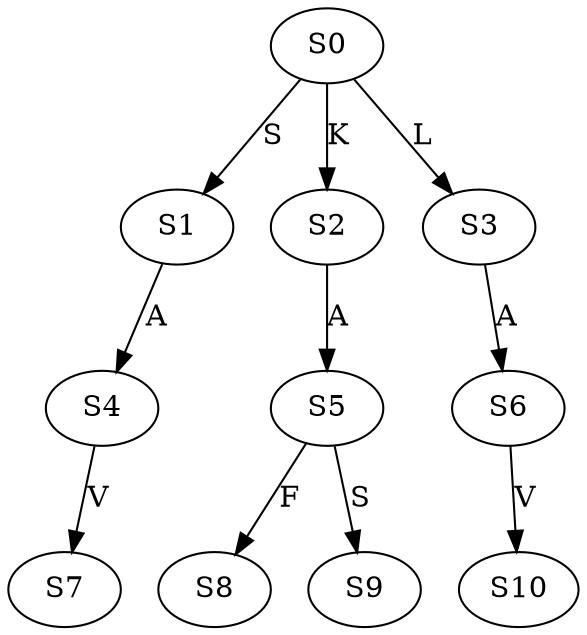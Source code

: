 strict digraph  {
	S0 -> S1 [ label = S ];
	S0 -> S2 [ label = K ];
	S0 -> S3 [ label = L ];
	S1 -> S4 [ label = A ];
	S2 -> S5 [ label = A ];
	S3 -> S6 [ label = A ];
	S4 -> S7 [ label = V ];
	S5 -> S8 [ label = F ];
	S5 -> S9 [ label = S ];
	S6 -> S10 [ label = V ];
}

